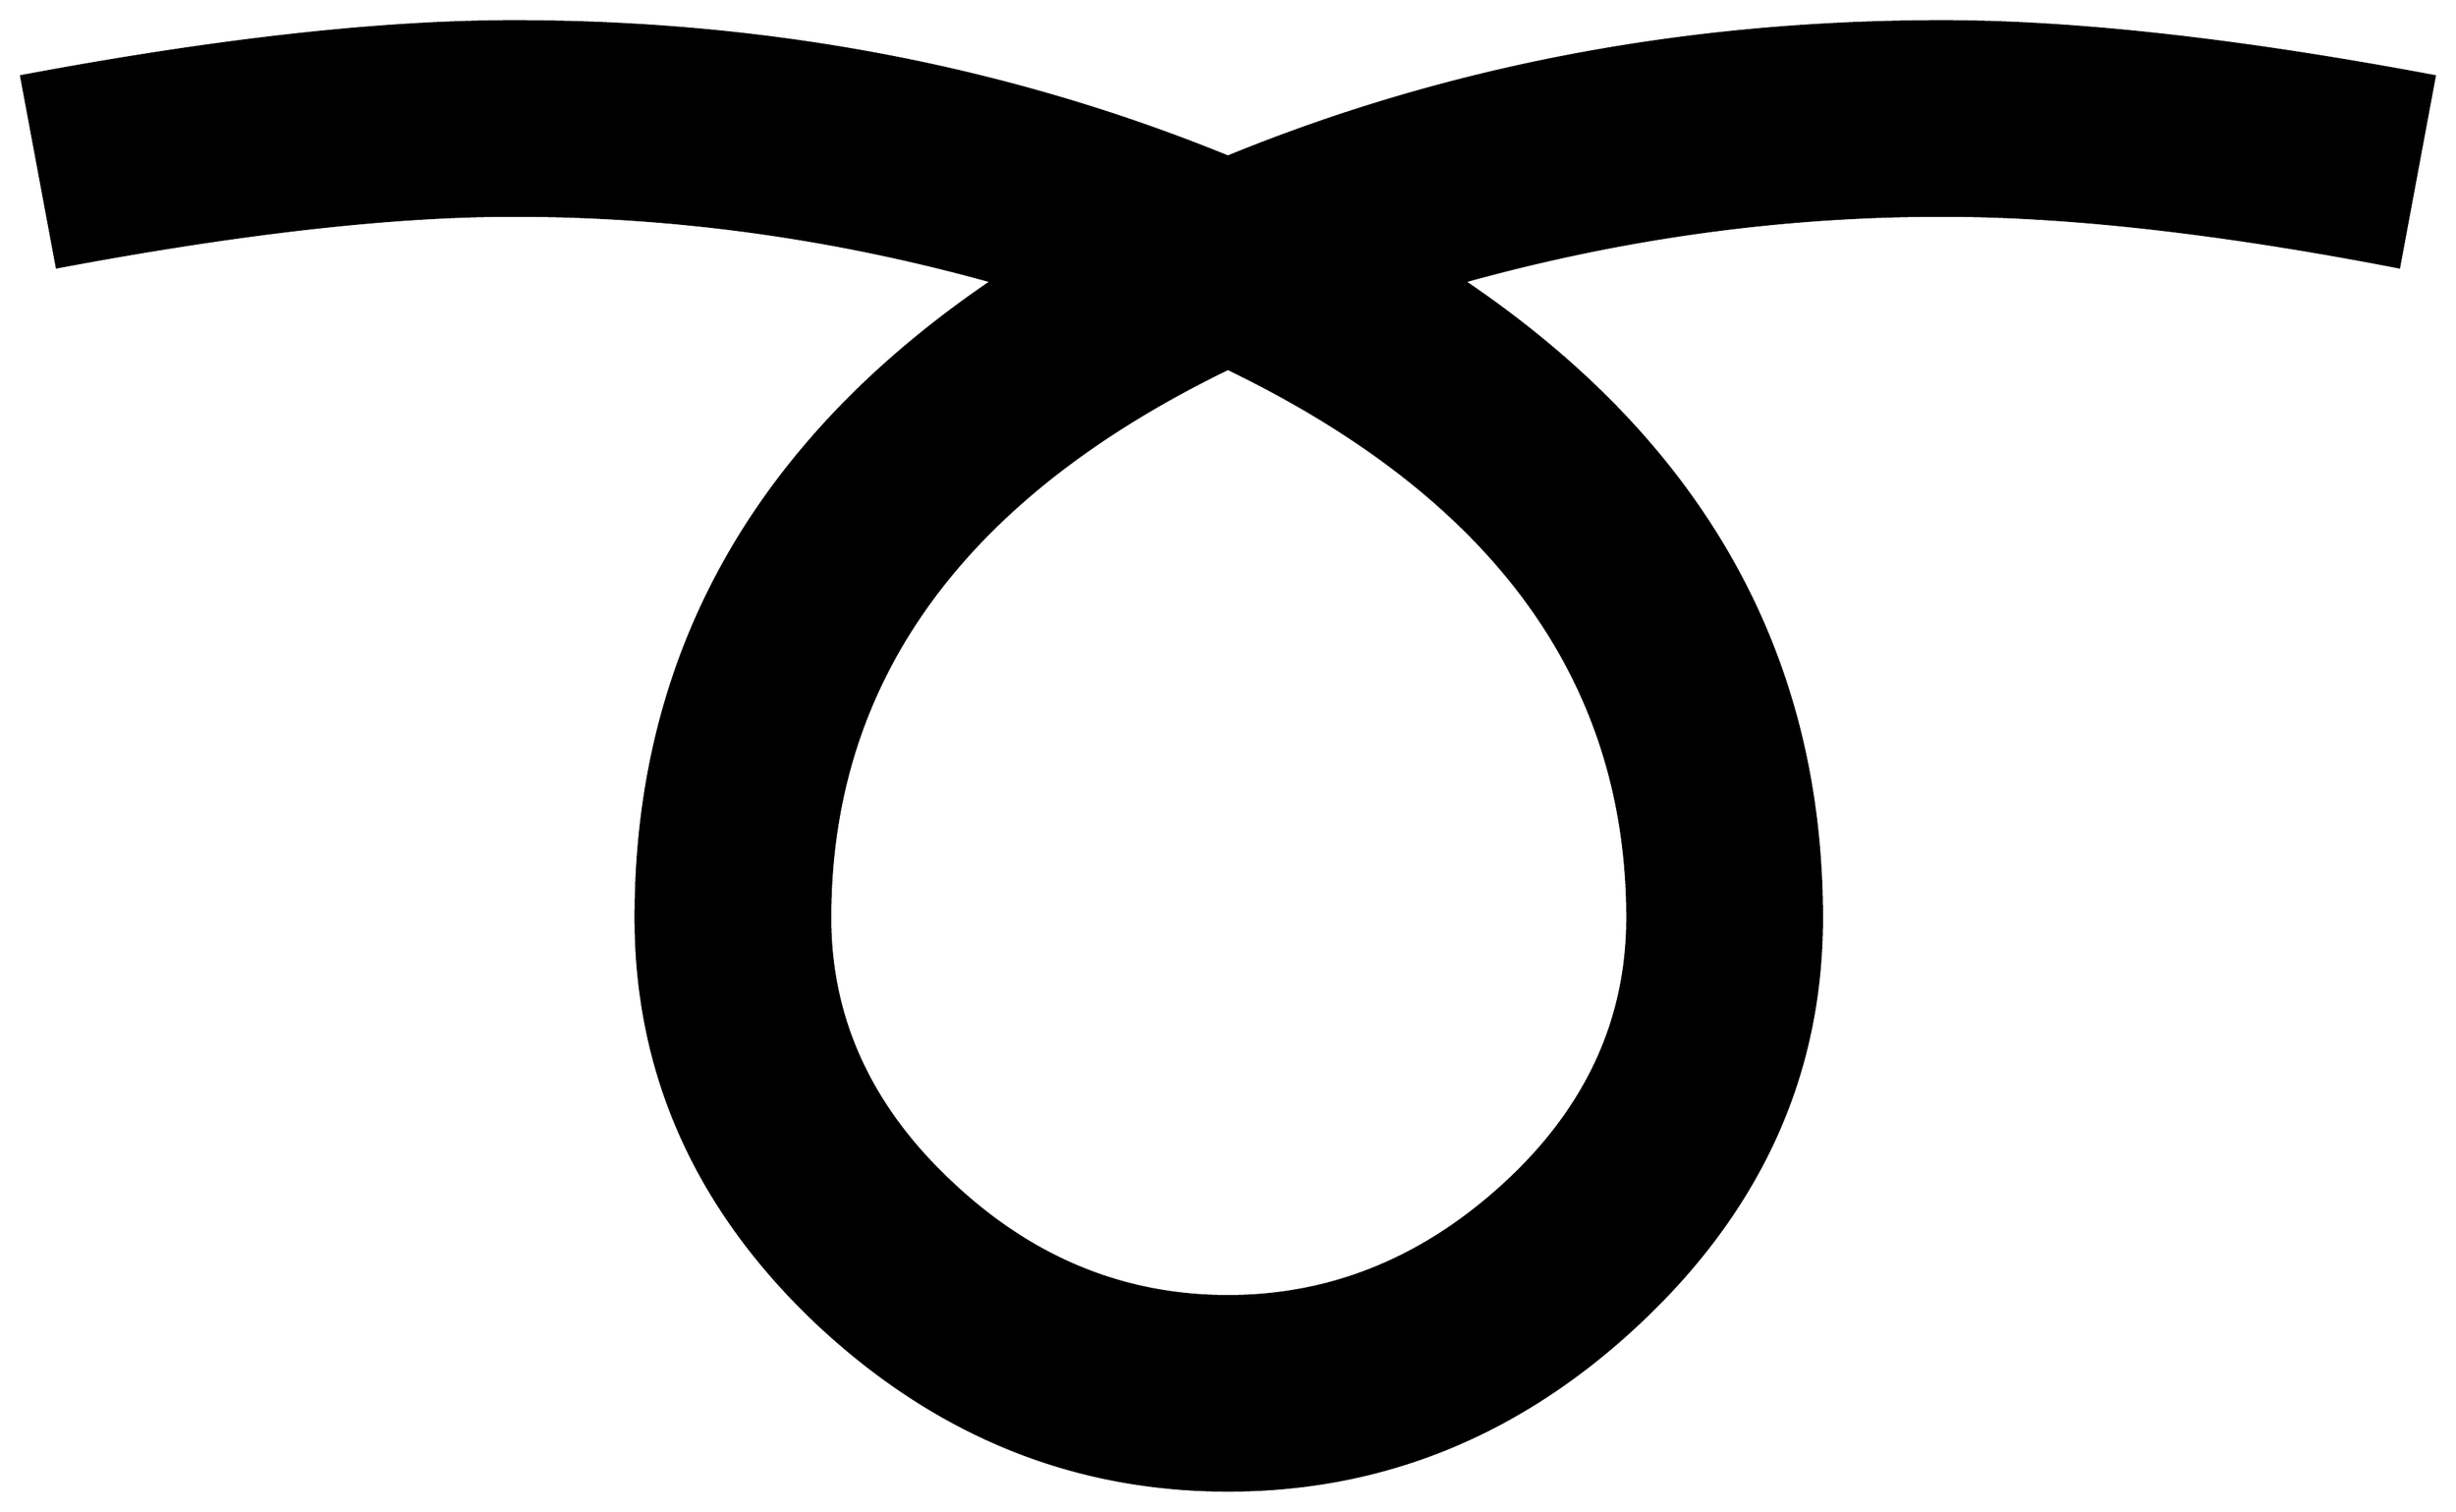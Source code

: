 


\begin{tikzpicture}[y=0.80pt, x=0.80pt, yscale=-1.0, xscale=1.0, inner sep=0pt, outer sep=0pt]
\begin{scope}[shift={(100.0,1579.0)},nonzero rule]
  \path[draw=.,fill=.,line width=1.600pt] (1608.0,-877.0) --
    (1586.0,-759.0) .. controls (1476.0,-780.333) and
    (1381.667,-791.0) .. (1303.0,-791.0) .. controls
    (1203.0,-791.0) and (1104.0,-777.333) .. (1006.0,-750.0) ..
    controls (1154.0,-650.0) and (1228.0,-518.333) ..
    (1228.0,-355.0) .. controls (1228.0,-259.0) and
    (1190.667,-175.667) .. (1116.0,-105.0) .. controls
    (1042.0,-35.0) and (956.667,0.0) .. (860.0,0.0) .. controls
    (763.333,0.0) and (678.0,-35.0) .. (604.0,-105.0) .. controls
    (530.0,-175.667) and (493.0,-259.0) .. (493.0,-355.0) ..
    controls (493.0,-518.333) and (566.667,-650.0) .. (714.0,-750.0)
    .. controls (616.0,-777.333) and (517.0,-791.0) ..
    (417.0,-791.0) .. controls (341.667,-791.0) and (247.333,-780.333)
    .. (134.0,-759.0) -- (112.0,-877.0) .. controls
    (232.667,-899.667) and (334.333,-911.0) .. (417.0,-911.0) ..
    controls (575.0,-911.0) and (722.667,-883.0) .. (860.0,-827.0)
    .. controls (996.667,-883.0) and (1144.333,-911.0) ..
    (1303.0,-911.0) .. controls (1385.667,-911.0) and
    (1487.333,-899.667) .. (1608.0,-877.0) -- cycle(1108.0,-355.0)
    .. controls (1108.0,-502.333) and (1025.333,-616.0) ..
    (860.0,-696.0) .. controls (695.333,-616.0) and (613.0,-502.333)
    .. (613.0,-355.0) .. controls (613.0,-291.667) and
    (638.667,-236.333) .. (690.0,-189.0) .. controls (739.333,-143.0)
    and (796.0,-120.0) .. (860.0,-120.0) .. controls
    (924.0,-120.0) and (981.333,-143.333) .. (1032.0,-190.0) ..
    controls (1082.667,-236.667) and (1108.0,-291.667) ..
    (1108.0,-355.0) -- cycle;
\end{scope}

\end{tikzpicture}

